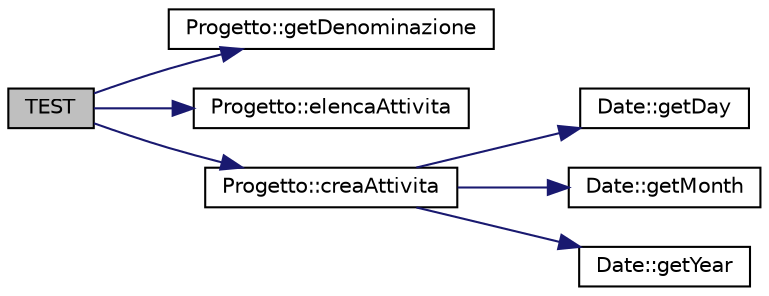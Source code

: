 digraph "TEST"
{
 // LATEX_PDF_SIZE
  edge [fontname="Helvetica",fontsize="10",labelfontname="Helvetica",labelfontsize="10"];
  node [fontname="Helvetica",fontsize="10",shape=record];
  rankdir="LR";
  Node22 [label="TEST",height=0.2,width=0.4,color="black", fillcolor="grey75", style="filled", fontcolor="black",tooltip=" "];
  Node22 -> Node23 [color="midnightblue",fontsize="10",style="solid",fontname="Helvetica"];
  Node23 [label="Progetto::getDenominazione",height=0.2,width=0.4,color="black", fillcolor="white", style="filled",URL="$class_progetto.html#aa742d616bdac3b3d45c4143d20e3611a",tooltip="acquisizione denominazione del progetto"];
  Node22 -> Node24 [color="midnightblue",fontsize="10",style="solid",fontname="Helvetica"];
  Node24 [label="Progetto::elencaAttivita",height=0.2,width=0.4,color="black", fillcolor="white", style="filled",URL="$class_progetto.html#a584a5c737881dd832d6b37dfe6ab2650",tooltip="elenco delle attivita' del progetto"];
  Node22 -> Node25 [color="midnightblue",fontsize="10",style="solid",fontname="Helvetica"];
  Node25 [label="Progetto::creaAttivita",height=0.2,width=0.4,color="black", fillcolor="white", style="filled",URL="$class_progetto.html#af483f7ff14bc2181ffcd1346da2af67a",tooltip="aggiunta nuova attivita' al progetto"];
  Node25 -> Node26 [color="midnightblue",fontsize="10",style="solid",fontname="Helvetica"];
  Node26 [label="Date::getDay",height=0.2,width=0.4,color="black", fillcolor="white", style="filled",URL="$class_date.html#a687c38470834100a545341fa3fd95982",tooltip=" "];
  Node25 -> Node27 [color="midnightblue",fontsize="10",style="solid",fontname="Helvetica"];
  Node27 [label="Date::getMonth",height=0.2,width=0.4,color="black", fillcolor="white", style="filled",URL="$class_date.html#a1007223f5bde9152cf31ab53417a7980",tooltip=" "];
  Node25 -> Node28 [color="midnightblue",fontsize="10",style="solid",fontname="Helvetica"];
  Node28 [label="Date::getYear",height=0.2,width=0.4,color="black", fillcolor="white", style="filled",URL="$class_date.html#acf6357dc69d916489d3065efce18736d",tooltip=" "];
}
